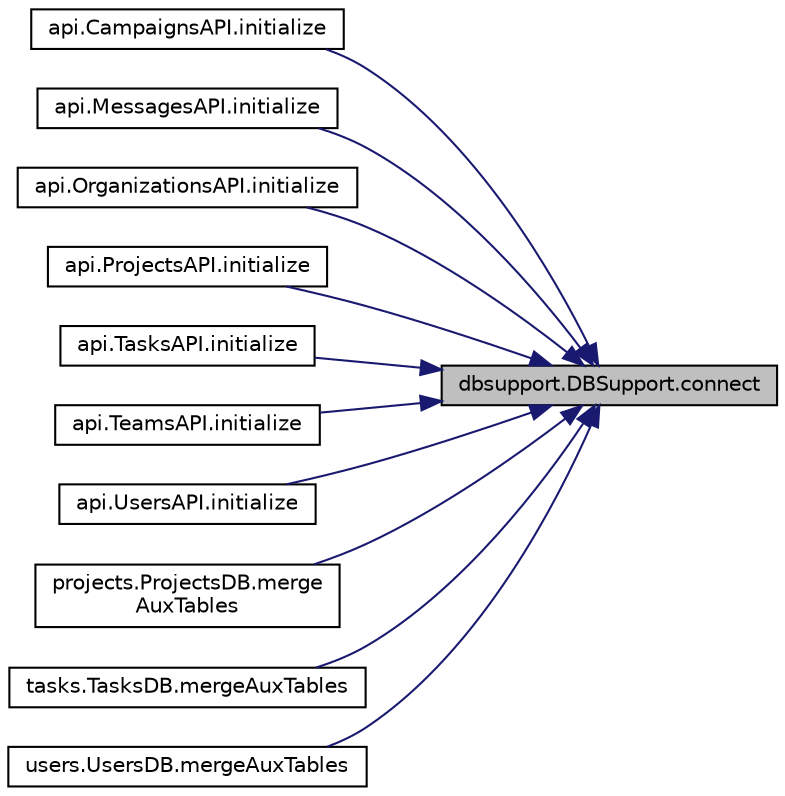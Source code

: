 digraph "dbsupport.DBSupport.connect"
{
 // LATEX_PDF_SIZE
  edge [fontname="Helvetica",fontsize="10",labelfontname="Helvetica",labelfontsize="10"];
  node [fontname="Helvetica",fontsize="10",shape=record];
  rankdir="RL";
  Node1 [label="dbsupport.DBSupport.connect",height=0.2,width=0.4,color="black", fillcolor="grey75", style="filled", fontcolor="black",tooltip=" "];
  Node1 -> Node2 [dir="back",color="midnightblue",fontsize="10",style="solid",fontname="Helvetica"];
  Node2 [label="api.CampaignsAPI.initialize",height=0.2,width=0.4,color="black", fillcolor="white", style="filled",URL="$classapi_1_1CampaignsAPI.html#a1627c55a16dd8c960912d3e513387edf",tooltip=" "];
  Node1 -> Node3 [dir="back",color="midnightblue",fontsize="10",style="solid",fontname="Helvetica"];
  Node3 [label="api.MessagesAPI.initialize",height=0.2,width=0.4,color="black", fillcolor="white", style="filled",URL="$classapi_1_1MessagesAPI.html#a650ace1f75b942437821ee4481fbd8a1",tooltip=" "];
  Node1 -> Node4 [dir="back",color="midnightblue",fontsize="10",style="solid",fontname="Helvetica"];
  Node4 [label="api.OrganizationsAPI.initialize",height=0.2,width=0.4,color="black", fillcolor="white", style="filled",URL="$classapi_1_1OrganizationsAPI.html#a39bbae7db4c459585d78c5a4a6a08040",tooltip=" "];
  Node1 -> Node5 [dir="back",color="midnightblue",fontsize="10",style="solid",fontname="Helvetica"];
  Node5 [label="api.ProjectsAPI.initialize",height=0.2,width=0.4,color="black", fillcolor="white", style="filled",URL="$classapi_1_1ProjectsAPI.html#a2ea91dc28c372aca70d905309a88bb0a",tooltip=" "];
  Node1 -> Node6 [dir="back",color="midnightblue",fontsize="10",style="solid",fontname="Helvetica"];
  Node6 [label="api.TasksAPI.initialize",height=0.2,width=0.4,color="black", fillcolor="white", style="filled",URL="$classapi_1_1TasksAPI.html#a07df5a630c058279f70c0bcf685b8c0b",tooltip=" "];
  Node1 -> Node7 [dir="back",color="midnightblue",fontsize="10",style="solid",fontname="Helvetica"];
  Node7 [label="api.TeamsAPI.initialize",height=0.2,width=0.4,color="black", fillcolor="white", style="filled",URL="$classapi_1_1TeamsAPI.html#aa9ae42cd5ff6e8f6c422bff8666b962f",tooltip=" "];
  Node1 -> Node8 [dir="back",color="midnightblue",fontsize="10",style="solid",fontname="Helvetica"];
  Node8 [label="api.UsersAPI.initialize",height=0.2,width=0.4,color="black", fillcolor="white", style="filled",URL="$classapi_1_1UsersAPI.html#ab5030f393b6795bbc37b5e3548f5c9f8",tooltip=" "];
  Node1 -> Node9 [dir="back",color="midnightblue",fontsize="10",style="solid",fontname="Helvetica"];
  Node9 [label="projects.ProjectsDB.merge\lAuxTables",height=0.2,width=0.4,color="black", fillcolor="white", style="filled",URL="$classprojects_1_1ProjectsDB.html#afd4ca8b98d80895a97ea866ee3422d27",tooltip=" "];
  Node1 -> Node10 [dir="back",color="midnightblue",fontsize="10",style="solid",fontname="Helvetica"];
  Node10 [label="tasks.TasksDB.mergeAuxTables",height=0.2,width=0.4,color="black", fillcolor="white", style="filled",URL="$classtasks_1_1TasksDB.html#af050eece1125f4d07359c66461b08d3b",tooltip=" "];
  Node1 -> Node11 [dir="back",color="midnightblue",fontsize="10",style="solid",fontname="Helvetica"];
  Node11 [label="users.UsersDB.mergeAuxTables",height=0.2,width=0.4,color="black", fillcolor="white", style="filled",URL="$classusers_1_1UsersDB.html#a211a51d70fea3b4a3691a6ddc7e24b84",tooltip=" "];
}
